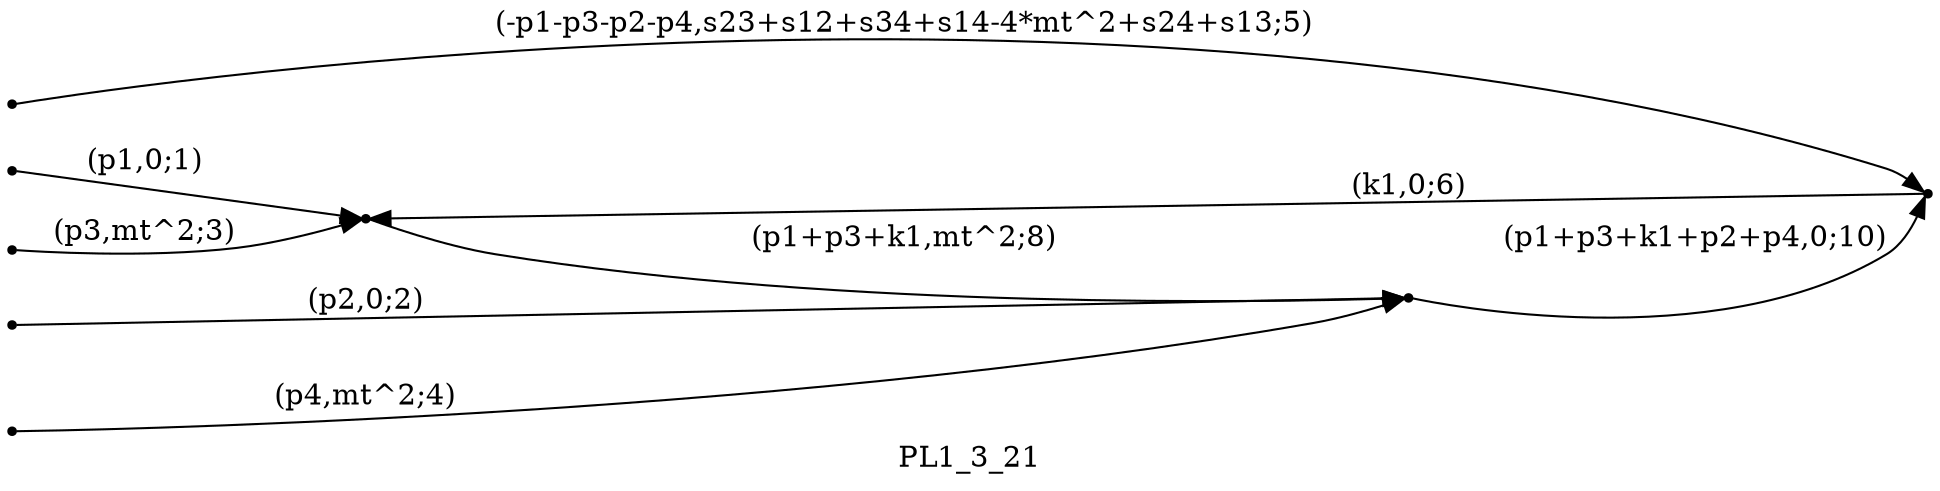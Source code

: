 digraph PL1_3_21 {
  label="PL1_3_21";
  rankdir="LR";
  subgraph edges {
    -1 -> 2 [label="(p1,0;1)"];
    -2 -> 3 [label="(p2,0;2)"];
    -3 -> 2 [label="(p3,mt^2;3)"];
    -4 -> 3 [label="(p4,mt^2;4)"];
    -5 -> 1 [label="(-p1-p3-p2-p4,s23+s12+s34+s14-4*mt^2+s24+s13;5)"];
    1 -> 2 [label="(k1,0;6)"];
    2 -> 3 [label="(p1+p3+k1,mt^2;8)"];
    3 -> 1 [label="(p1+p3+k1+p2+p4,0;10)"];
  }
  subgraph incoming { rank="source"; -1; -2; -3; -4; -5; }
-5 [shape=point];
-4 [shape=point];
-3 [shape=point];
-2 [shape=point];
-1 [shape=point];
1 [shape=point];
2 [shape=point];
3 [shape=point];
}

